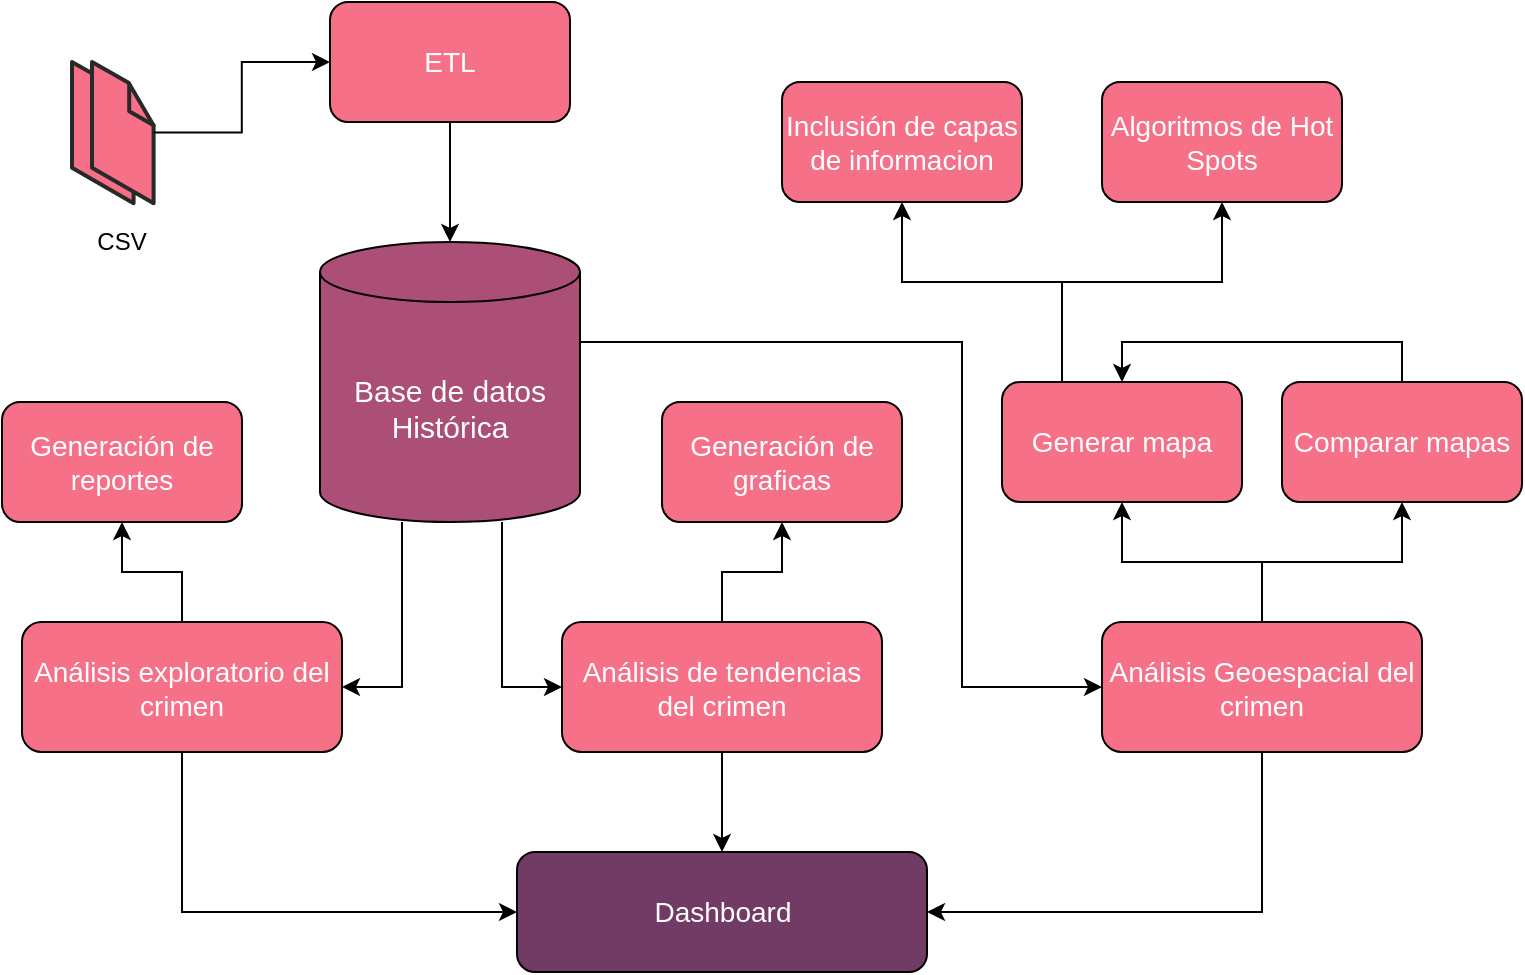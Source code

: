 <mxfile version="20.6.2" type="device"><diagram id="wEd-vLXHR8eGUl4TBlNk" name="Página-1"><mxGraphModel dx="782" dy="446" grid="1" gridSize="10" guides="1" tooltips="1" connect="1" arrows="1" fold="1" page="1" pageScale="1" pageWidth="827" pageHeight="1169" math="0" shadow="0"><root><mxCell id="0"/><mxCell id="1" parent="0"/><mxCell id="tG9E6rEuBx8xiSngDo9U-19" style="edgeStyle=orthogonalEdgeStyle;rounded=0;orthogonalLoop=1;jettySize=auto;html=1;entryX=0.5;entryY=0;entryDx=0;entryDy=0;entryPerimeter=0;" edge="1" parent="1" source="nUpc6EYk9InrZIwnF9Ag-3" target="nUpc6EYk9InrZIwnF9Ag-5"><mxGeometry relative="1" as="geometry"/></mxCell><mxCell id="nUpc6EYk9InrZIwnF9Ag-3" value="ETL" style="rounded=1;whiteSpace=wrap;html=1;fillColor=#f67188;fontColor=#FFFFFF;fontSize=14;" parent="1" vertex="1"><mxGeometry x="354" y="130" width="120" height="60" as="geometry"/></mxCell><mxCell id="tG9E6rEuBx8xiSngDo9U-16" style="edgeStyle=orthogonalEdgeStyle;rounded=0;orthogonalLoop=1;jettySize=auto;html=1;entryX=1;entryY=0.5;entryDx=0;entryDy=0;" edge="1" parent="1" source="nUpc6EYk9InrZIwnF9Ag-5" target="PR-X52Kcu0OVOaQvkNOB-11"><mxGeometry relative="1" as="geometry"><Array as="points"><mxPoint x="390" y="473"/></Array></mxGeometry></mxCell><mxCell id="tG9E6rEuBx8xiSngDo9U-17" style="edgeStyle=orthogonalEdgeStyle;rounded=0;orthogonalLoop=1;jettySize=auto;html=1;entryX=0;entryY=0.5;entryDx=0;entryDy=0;" edge="1" parent="1" source="nUpc6EYk9InrZIwnF9Ag-5" target="tG9E6rEuBx8xiSngDo9U-2"><mxGeometry relative="1" as="geometry"><Array as="points"><mxPoint x="440" y="473"/></Array></mxGeometry></mxCell><mxCell id="tG9E6rEuBx8xiSngDo9U-24" style="edgeStyle=orthogonalEdgeStyle;rounded=0;orthogonalLoop=1;jettySize=auto;html=1;entryX=0;entryY=0.5;entryDx=0;entryDy=0;" edge="1" parent="1" source="nUpc6EYk9InrZIwnF9Ag-5" target="PR-X52Kcu0OVOaQvkNOB-18"><mxGeometry relative="1" as="geometry"><Array as="points"><mxPoint x="670" y="300"/><mxPoint x="670" y="473"/></Array></mxGeometry></mxCell><mxCell id="nUpc6EYk9InrZIwnF9Ag-5" value="&lt;font style=&quot;font-size: 15px;&quot;&gt;Base de datos &lt;br style=&quot;font-size: 15px;&quot;&gt;Histórica&lt;/font&gt;" style="shape=cylinder3;whiteSpace=wrap;html=1;boundedLbl=1;backgroundOutline=1;size=15;fontColor=#FFFFFF;fillColor=#AB4F77;fontSize=15;" parent="1" vertex="1"><mxGeometry x="349" y="250" width="130" height="140" as="geometry"/></mxCell><mxCell id="nUpc6EYk9InrZIwnF9Ag-21" value="Dashboard" style="rounded=1;whiteSpace=wrap;html=1;fontSize=14;fontColor=#FFFFFF;fillColor=#723b66;" parent="1" vertex="1"><mxGeometry x="447.5" y="555" width="205" height="60" as="geometry"/></mxCell><mxCell id="PR-X52Kcu0OVOaQvkNOB-7" value="" style="group" parent="1" vertex="1" connectable="0"><mxGeometry x="220" y="160" width="60" height="104.7" as="geometry"/></mxCell><mxCell id="PR-X52Kcu0OVOaQvkNOB-4" value="" style="group" parent="PR-X52Kcu0OVOaQvkNOB-7" vertex="1" connectable="0"><mxGeometry x="5" width="40.8" height="70.6" as="geometry"/></mxCell><mxCell id="PR-X52Kcu0OVOaQvkNOB-2" value="" style="verticalLabelPosition=bottom;html=1;verticalAlign=top;strokeWidth=1;align=center;outlineConnect=0;dashed=0;outlineConnect=0;shape=mxgraph.aws3d.file;aspect=fixed;strokeColor=#292929;fillColor=#F67188;" parent="PR-X52Kcu0OVOaQvkNOB-4" vertex="1"><mxGeometry width="30.8" height="70.6" as="geometry"/></mxCell><mxCell id="PR-X52Kcu0OVOaQvkNOB-3" value="" style="verticalLabelPosition=bottom;html=1;verticalAlign=top;strokeWidth=1;align=center;outlineConnect=0;dashed=0;outlineConnect=0;shape=mxgraph.aws3d.file;aspect=fixed;strokeColor=#292929;fillColor=#F67188;" parent="PR-X52Kcu0OVOaQvkNOB-4" vertex="1"><mxGeometry x="10" width="30.8" height="70.6" as="geometry"/></mxCell><mxCell id="PR-X52Kcu0OVOaQvkNOB-6" value="CSV" style="text;html=1;strokeColor=none;fillColor=none;align=center;verticalAlign=middle;whiteSpace=wrap;rounded=0;" parent="PR-X52Kcu0OVOaQvkNOB-7" vertex="1"><mxGeometry y="74.7" width="60" height="30" as="geometry"/></mxCell><mxCell id="tG9E6rEuBx8xiSngDo9U-4" style="edgeStyle=orthogonalEdgeStyle;rounded=0;orthogonalLoop=1;jettySize=auto;html=1;entryX=0;entryY=0.5;entryDx=0;entryDy=0;exitX=0.5;exitY=1;exitDx=0;exitDy=0;" edge="1" parent="1" source="PR-X52Kcu0OVOaQvkNOB-11" target="nUpc6EYk9InrZIwnF9Ag-21"><mxGeometry relative="1" as="geometry"/></mxCell><mxCell id="tG9E6rEuBx8xiSngDo9U-18" style="edgeStyle=orthogonalEdgeStyle;rounded=0;orthogonalLoop=1;jettySize=auto;html=1;entryX=0.5;entryY=1;entryDx=0;entryDy=0;" edge="1" parent="1" source="PR-X52Kcu0OVOaQvkNOB-11" target="PR-X52Kcu0OVOaQvkNOB-22"><mxGeometry relative="1" as="geometry"/></mxCell><mxCell id="PR-X52Kcu0OVOaQvkNOB-11" value="Análisis exploratorio del crimen" style="rounded=1;whiteSpace=wrap;html=1;fontSize=14;fontColor=#FFFFFF;fillColor=#F67188;" parent="1" vertex="1"><mxGeometry x="200" y="440" width="160" height="65" as="geometry"/></mxCell><mxCell id="tG9E6rEuBx8xiSngDo9U-6" style="edgeStyle=orthogonalEdgeStyle;rounded=0;orthogonalLoop=1;jettySize=auto;html=1;entryX=1;entryY=0.5;entryDx=0;entryDy=0;exitX=0.5;exitY=1;exitDx=0;exitDy=0;" edge="1" parent="1" source="PR-X52Kcu0OVOaQvkNOB-18" target="nUpc6EYk9InrZIwnF9Ag-21"><mxGeometry relative="1" as="geometry"/></mxCell><mxCell id="tG9E6rEuBx8xiSngDo9U-28" style="edgeStyle=orthogonalEdgeStyle;rounded=0;orthogonalLoop=1;jettySize=auto;html=1;entryX=0.5;entryY=1;entryDx=0;entryDy=0;" edge="1" parent="1" source="PR-X52Kcu0OVOaQvkNOB-18" target="PR-X52Kcu0OVOaQvkNOB-25"><mxGeometry relative="1" as="geometry"/></mxCell><mxCell id="tG9E6rEuBx8xiSngDo9U-29" style="edgeStyle=orthogonalEdgeStyle;rounded=0;orthogonalLoop=1;jettySize=auto;html=1;entryX=0.5;entryY=1;entryDx=0;entryDy=0;" edge="1" parent="1" source="PR-X52Kcu0OVOaQvkNOB-18" target="tG9E6rEuBx8xiSngDo9U-25"><mxGeometry relative="1" as="geometry"/></mxCell><mxCell id="PR-X52Kcu0OVOaQvkNOB-18" value="Análisis Geoespacial del crimen" style="rounded=1;whiteSpace=wrap;html=1;fontSize=14;fontColor=#FFFFFF;fillColor=#F67188;" parent="1" vertex="1"><mxGeometry x="740" y="440" width="160" height="65" as="geometry"/></mxCell><mxCell id="PR-X52Kcu0OVOaQvkNOB-22" value="Generación de reportes" style="rounded=1;whiteSpace=wrap;html=1;fontSize=14;fontColor=#FFFFFF;fillColor=#F67188;" parent="1" vertex="1"><mxGeometry x="190" y="330" width="120" height="60" as="geometry"/></mxCell><mxCell id="tG9E6rEuBx8xiSngDo9U-30" style="edgeStyle=orthogonalEdgeStyle;rounded=0;orthogonalLoop=1;jettySize=auto;html=1;entryX=0.5;entryY=1;entryDx=0;entryDy=0;" edge="1" parent="1" source="PR-X52Kcu0OVOaQvkNOB-25" target="PR-X52Kcu0OVOaQvkNOB-28"><mxGeometry relative="1" as="geometry"><Array as="points"><mxPoint x="720" y="270"/><mxPoint x="640" y="270"/></Array></mxGeometry></mxCell><mxCell id="tG9E6rEuBx8xiSngDo9U-31" style="edgeStyle=orthogonalEdgeStyle;rounded=0;orthogonalLoop=1;jettySize=auto;html=1;entryX=0.5;entryY=1;entryDx=0;entryDy=0;" edge="1" parent="1" source="PR-X52Kcu0OVOaQvkNOB-25" target="PR-X52Kcu0OVOaQvkNOB-30"><mxGeometry relative="1" as="geometry"><Array as="points"><mxPoint x="720" y="270"/><mxPoint x="800" y="270"/></Array></mxGeometry></mxCell><mxCell id="PR-X52Kcu0OVOaQvkNOB-25" value="Generar mapa" style="rounded=1;whiteSpace=wrap;html=1;fontSize=14;fontColor=#FFFFFF;fillColor=#F67188;" parent="1" vertex="1"><mxGeometry x="690" y="320" width="120" height="60" as="geometry"/></mxCell><mxCell id="PR-X52Kcu0OVOaQvkNOB-28" value="Inclusión de capas de informacion" style="rounded=1;whiteSpace=wrap;html=1;fontSize=14;fontColor=#FFFFFF;fillColor=#F67188;" parent="1" vertex="1"><mxGeometry x="580" y="170" width="120" height="60" as="geometry"/></mxCell><mxCell id="PR-X52Kcu0OVOaQvkNOB-30" value="Algoritmos de Hot Spots" style="rounded=1;whiteSpace=wrap;html=1;fontSize=14;fontColor=#FFFFFF;fillColor=#F67188;" parent="1" vertex="1"><mxGeometry x="740" y="170" width="120" height="60" as="geometry"/></mxCell><mxCell id="tG9E6rEuBx8xiSngDo9U-5" style="edgeStyle=orthogonalEdgeStyle;rounded=0;orthogonalLoop=1;jettySize=auto;html=1;entryX=0.5;entryY=0;entryDx=0;entryDy=0;" edge="1" parent="1" source="tG9E6rEuBx8xiSngDo9U-2" target="nUpc6EYk9InrZIwnF9Ag-21"><mxGeometry relative="1" as="geometry"/></mxCell><mxCell id="tG9E6rEuBx8xiSngDo9U-23" style="edgeStyle=orthogonalEdgeStyle;rounded=0;orthogonalLoop=1;jettySize=auto;html=1;entryX=0.5;entryY=1;entryDx=0;entryDy=0;" edge="1" parent="1" source="tG9E6rEuBx8xiSngDo9U-2" target="tG9E6rEuBx8xiSngDo9U-22"><mxGeometry relative="1" as="geometry"/></mxCell><mxCell id="tG9E6rEuBx8xiSngDo9U-2" value="Análisis de tendencias del crimen" style="rounded=1;whiteSpace=wrap;html=1;fontSize=14;fontColor=#FFFFFF;fillColor=#F67188;" vertex="1" parent="1"><mxGeometry x="470" y="440" width="160" height="65" as="geometry"/></mxCell><mxCell id="tG9E6rEuBx8xiSngDo9U-21" style="edgeStyle=orthogonalEdgeStyle;rounded=0;orthogonalLoop=1;jettySize=auto;html=1;entryX=0;entryY=0.5;entryDx=0;entryDy=0;" edge="1" parent="1" source="PR-X52Kcu0OVOaQvkNOB-3" target="nUpc6EYk9InrZIwnF9Ag-3"><mxGeometry relative="1" as="geometry"/></mxCell><mxCell id="tG9E6rEuBx8xiSngDo9U-22" value="Generación de graficas" style="rounded=1;whiteSpace=wrap;html=1;fontSize=14;fontColor=#FFFFFF;fillColor=#F67188;" vertex="1" parent="1"><mxGeometry x="520" y="330" width="120" height="60" as="geometry"/></mxCell><mxCell id="tG9E6rEuBx8xiSngDo9U-32" style="edgeStyle=orthogonalEdgeStyle;rounded=0;orthogonalLoop=1;jettySize=auto;html=1;entryX=0.5;entryY=0;entryDx=0;entryDy=0;exitX=0.5;exitY=0;exitDx=0;exitDy=0;" edge="1" parent="1" source="tG9E6rEuBx8xiSngDo9U-25" target="PR-X52Kcu0OVOaQvkNOB-25"><mxGeometry relative="1" as="geometry"><Array as="points"><mxPoint x="890" y="300"/><mxPoint x="750" y="300"/></Array></mxGeometry></mxCell><mxCell id="tG9E6rEuBx8xiSngDo9U-25" value="Comparar mapas" style="rounded=1;whiteSpace=wrap;html=1;fontSize=14;fontColor=#FFFFFF;fillColor=#F67188;" vertex="1" parent="1"><mxGeometry x="830" y="320" width="120" height="60" as="geometry"/></mxCell></root></mxGraphModel></diagram></mxfile>
